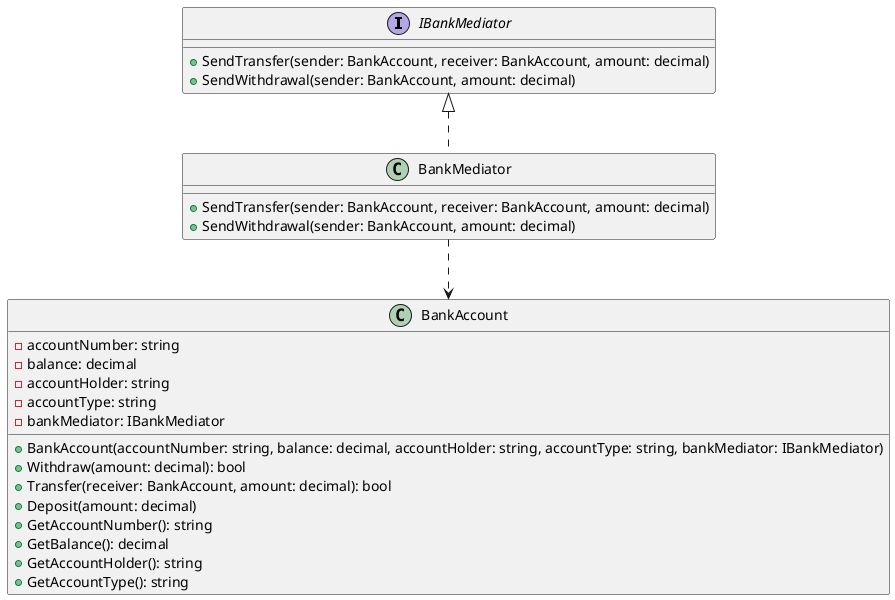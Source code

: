 @startuml

interface IBankMediator {
    + SendTransfer(sender: BankAccount, receiver: BankAccount, amount: decimal)
    + SendWithdrawal(sender: BankAccount, amount: decimal)
}

class BankMediator {
    + SendTransfer(sender: BankAccount, receiver: BankAccount, amount: decimal)
    + SendWithdrawal(sender: BankAccount, amount: decimal)
}

class BankAccount {
    - accountNumber: string
    - balance: decimal
    - accountHolder: string
    - accountType: string
    - bankMediator: IBankMediator
    + BankAccount(accountNumber: string, balance: decimal, accountHolder: string, accountType: string, bankMediator: IBankMediator)
    + Withdraw(amount: decimal): bool
    + Transfer(receiver: BankAccount, amount: decimal): bool
    + Deposit(amount: decimal)
    + GetAccountNumber(): string
    + GetBalance(): decimal
    + GetAccountHolder(): string
    + GetAccountType(): string
}

IBankMediator <|.. BankMediator
BankMediator ..> BankAccount

@enduml